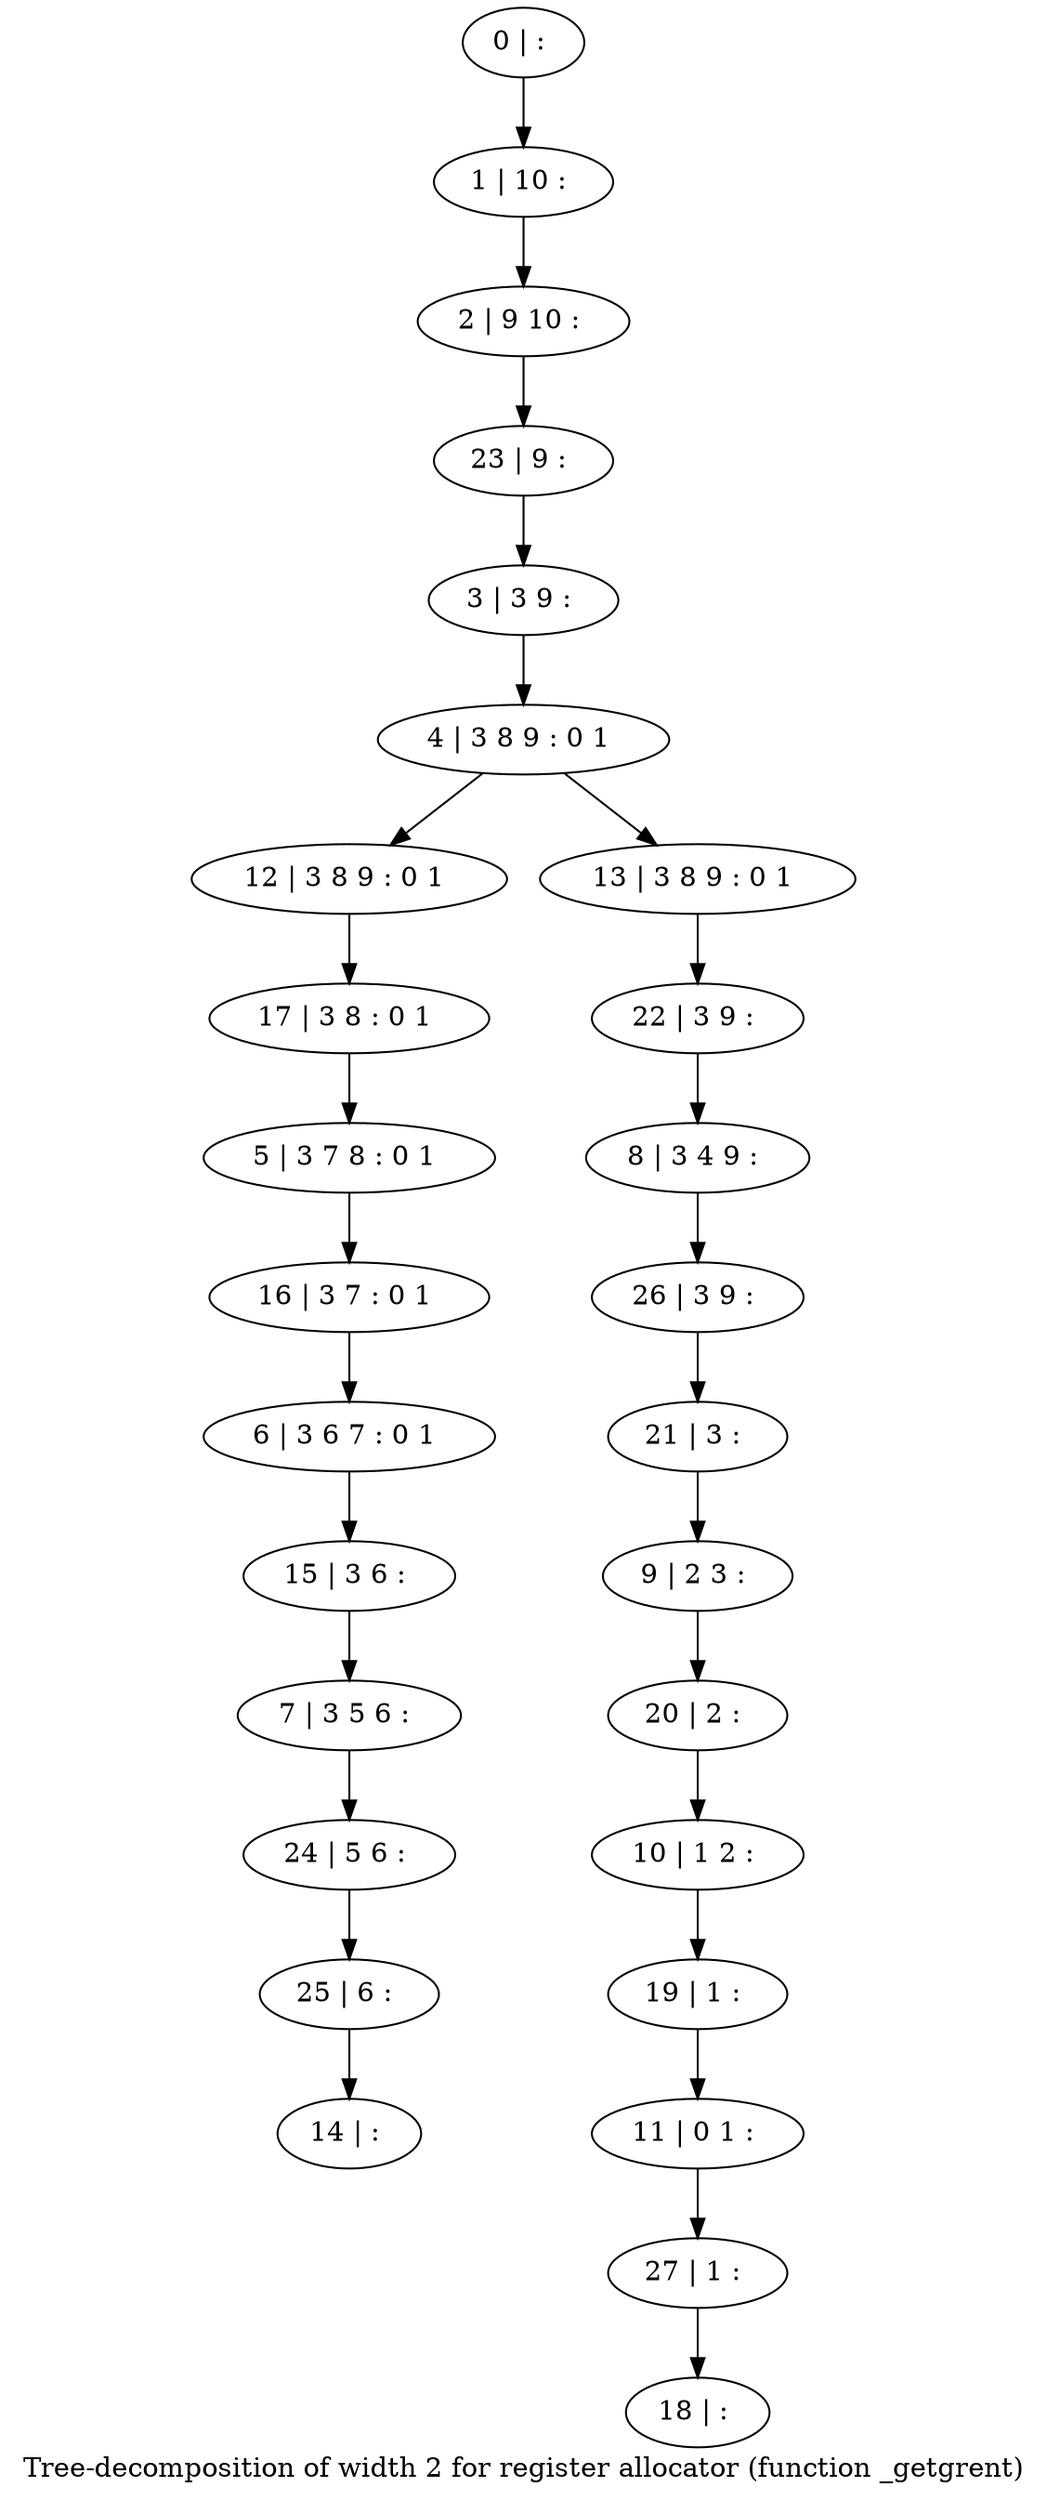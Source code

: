 digraph G {
graph [label="Tree-decomposition of width 2 for register allocator (function _getgrent)"]
0[label="0 | : "];
1[label="1 | 10 : "];
2[label="2 | 9 10 : "];
3[label="3 | 3 9 : "];
4[label="4 | 3 8 9 : 0 1 "];
5[label="5 | 3 7 8 : 0 1 "];
6[label="6 | 3 6 7 : 0 1 "];
7[label="7 | 3 5 6 : "];
8[label="8 | 3 4 9 : "];
9[label="9 | 2 3 : "];
10[label="10 | 1 2 : "];
11[label="11 | 0 1 : "];
12[label="12 | 3 8 9 : 0 1 "];
13[label="13 | 3 8 9 : 0 1 "];
14[label="14 | : "];
15[label="15 | 3 6 : "];
16[label="16 | 3 7 : 0 1 "];
17[label="17 | 3 8 : 0 1 "];
18[label="18 | : "];
19[label="19 | 1 : "];
20[label="20 | 2 : "];
21[label="21 | 3 : "];
22[label="22 | 3 9 : "];
23[label="23 | 9 : "];
24[label="24 | 5 6 : "];
25[label="25 | 6 : "];
26[label="26 | 3 9 : "];
27[label="27 | 1 : "];
0->1 ;
1->2 ;
3->4 ;
4->12 ;
4->13 ;
15->7 ;
6->15 ;
16->6 ;
5->16 ;
17->5 ;
12->17 ;
19->11 ;
10->19 ;
20->10 ;
9->20 ;
21->9 ;
22->8 ;
13->22 ;
23->3 ;
2->23 ;
7->24 ;
25->14 ;
24->25 ;
26->21 ;
8->26 ;
27->18 ;
11->27 ;
}
